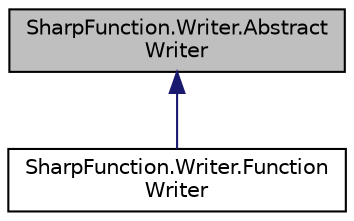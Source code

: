 digraph "SharpFunction.Writer.AbstractWriter"
{
 // LATEX_PDF_SIZE
  edge [fontname="Helvetica",fontsize="10",labelfontname="Helvetica",labelfontsize="10"];
  node [fontname="Helvetica",fontsize="10",shape=record];
  Node1 [label="SharpFunction.Writer.Abstract\lWriter",height=0.2,width=0.4,color="black", fillcolor="grey75", style="filled", fontcolor="black",tooltip="Used for inheritance for all other writer classes"];
  Node1 -> Node2 [dir="back",color="midnightblue",fontsize="10",style="solid",fontname="Helvetica"];
  Node2 [label="SharpFunction.Writer.Function\lWriter",height=0.2,width=0.4,color="black", fillcolor="white", style="filled",URL="$class_sharp_function_1_1_writer_1_1_function_writer.html",tooltip="This class is used for writing functions to file"];
}
